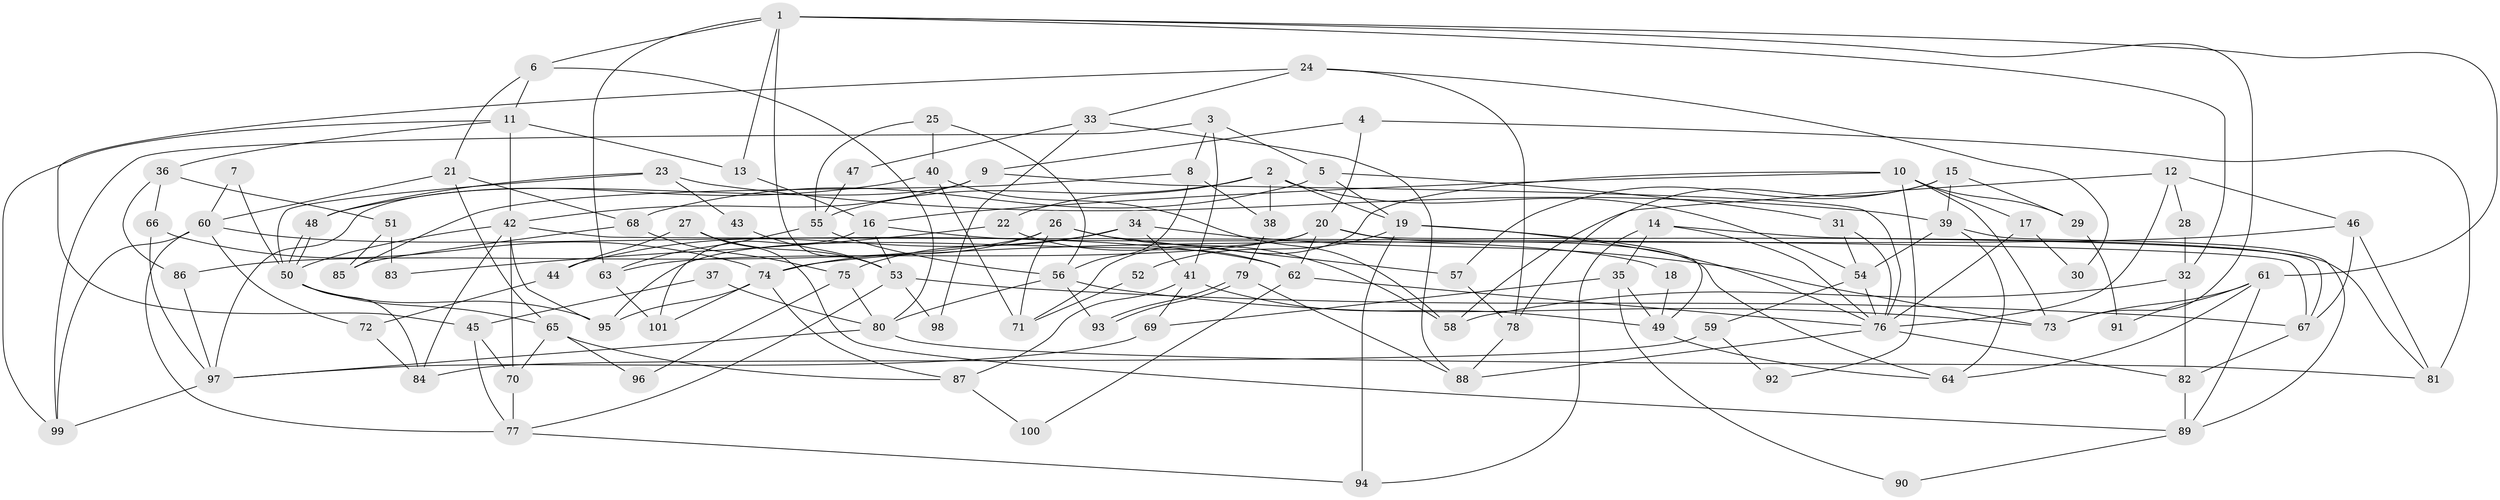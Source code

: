 // Generated by graph-tools (version 1.1) at 2025/26/03/09/25 03:26:12]
// undirected, 101 vertices, 202 edges
graph export_dot {
graph [start="1"]
  node [color=gray90,style=filled];
  1;
  2;
  3;
  4;
  5;
  6;
  7;
  8;
  9;
  10;
  11;
  12;
  13;
  14;
  15;
  16;
  17;
  18;
  19;
  20;
  21;
  22;
  23;
  24;
  25;
  26;
  27;
  28;
  29;
  30;
  31;
  32;
  33;
  34;
  35;
  36;
  37;
  38;
  39;
  40;
  41;
  42;
  43;
  44;
  45;
  46;
  47;
  48;
  49;
  50;
  51;
  52;
  53;
  54;
  55;
  56;
  57;
  58;
  59;
  60;
  61;
  62;
  63;
  64;
  65;
  66;
  67;
  68;
  69;
  70;
  71;
  72;
  73;
  74;
  75;
  76;
  77;
  78;
  79;
  80;
  81;
  82;
  83;
  84;
  85;
  86;
  87;
  88;
  89;
  90;
  91;
  92;
  93;
  94;
  95;
  96;
  97;
  98;
  99;
  100;
  101;
  1 -- 32;
  1 -- 61;
  1 -- 6;
  1 -- 13;
  1 -- 53;
  1 -- 63;
  1 -- 73;
  2 -- 54;
  2 -- 55;
  2 -- 19;
  2 -- 22;
  2 -- 38;
  3 -- 41;
  3 -- 99;
  3 -- 5;
  3 -- 8;
  4 -- 20;
  4 -- 9;
  4 -- 81;
  5 -- 31;
  5 -- 19;
  5 -- 68;
  6 -- 80;
  6 -- 11;
  6 -- 21;
  7 -- 50;
  7 -- 60;
  8 -- 56;
  8 -- 38;
  8 -- 85;
  9 -- 76;
  9 -- 42;
  9 -- 97;
  10 -- 16;
  10 -- 73;
  10 -- 17;
  10 -- 29;
  10 -- 71;
  10 -- 92;
  11 -- 13;
  11 -- 36;
  11 -- 42;
  11 -- 99;
  12 -- 46;
  12 -- 76;
  12 -- 28;
  12 -- 58;
  13 -- 16;
  14 -- 81;
  14 -- 94;
  14 -- 35;
  14 -- 76;
  15 -- 78;
  15 -- 39;
  15 -- 29;
  15 -- 57;
  16 -- 101;
  16 -- 53;
  16 -- 18;
  17 -- 76;
  17 -- 30;
  18 -- 49;
  19 -- 49;
  19 -- 52;
  19 -- 76;
  19 -- 94;
  20 -- 67;
  20 -- 95;
  20 -- 62;
  20 -- 63;
  20 -- 64;
  21 -- 60;
  21 -- 65;
  21 -- 68;
  22 -- 62;
  22 -- 83;
  23 -- 50;
  23 -- 39;
  23 -- 43;
  23 -- 48;
  24 -- 45;
  24 -- 78;
  24 -- 30;
  24 -- 33;
  25 -- 56;
  25 -- 40;
  25 -- 55;
  26 -- 71;
  26 -- 86;
  26 -- 57;
  26 -- 58;
  26 -- 74;
  27 -- 53;
  27 -- 44;
  27 -- 89;
  28 -- 32;
  29 -- 91;
  31 -- 54;
  31 -- 76;
  32 -- 58;
  32 -- 82;
  33 -- 88;
  33 -- 47;
  33 -- 98;
  34 -- 73;
  34 -- 75;
  34 -- 41;
  34 -- 44;
  35 -- 69;
  35 -- 49;
  35 -- 90;
  36 -- 66;
  36 -- 51;
  36 -- 86;
  37 -- 45;
  37 -- 80;
  38 -- 79;
  39 -- 64;
  39 -- 89;
  39 -- 54;
  40 -- 48;
  40 -- 58;
  40 -- 71;
  41 -- 49;
  41 -- 69;
  41 -- 87;
  42 -- 95;
  42 -- 50;
  42 -- 67;
  42 -- 70;
  42 -- 84;
  43 -- 53;
  44 -- 72;
  45 -- 77;
  45 -- 70;
  46 -- 81;
  46 -- 74;
  46 -- 67;
  47 -- 55;
  48 -- 50;
  48 -- 50;
  49 -- 64;
  50 -- 65;
  50 -- 84;
  50 -- 95;
  51 -- 85;
  51 -- 83;
  52 -- 71;
  53 -- 67;
  53 -- 77;
  53 -- 98;
  54 -- 76;
  54 -- 59;
  55 -- 63;
  55 -- 56;
  56 -- 73;
  56 -- 80;
  56 -- 93;
  57 -- 78;
  59 -- 84;
  59 -- 92;
  60 -- 77;
  60 -- 62;
  60 -- 72;
  60 -- 99;
  61 -- 64;
  61 -- 89;
  61 -- 73;
  61 -- 91;
  62 -- 76;
  62 -- 100;
  63 -- 101;
  65 -- 70;
  65 -- 87;
  65 -- 96;
  66 -- 97;
  66 -- 74;
  67 -- 82;
  68 -- 75;
  68 -- 85;
  69 -- 97;
  70 -- 77;
  72 -- 84;
  74 -- 87;
  74 -- 95;
  74 -- 101;
  75 -- 80;
  75 -- 96;
  76 -- 82;
  76 -- 88;
  77 -- 94;
  78 -- 88;
  79 -- 93;
  79 -- 93;
  79 -- 88;
  80 -- 97;
  80 -- 81;
  82 -- 89;
  86 -- 97;
  87 -- 100;
  89 -- 90;
  97 -- 99;
}
